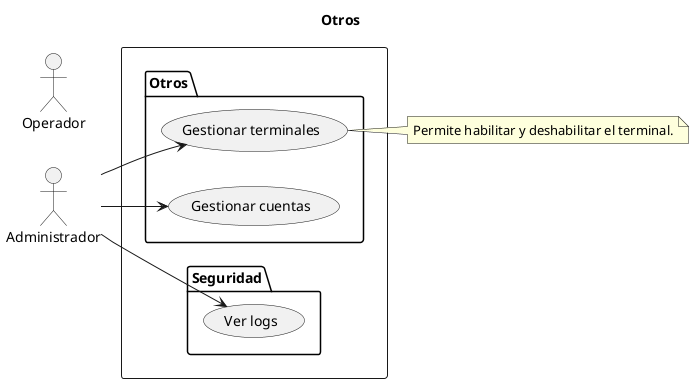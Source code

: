 @startuml otros

title
Otros
end title
scale 1

left to right direction

"Administrador" as Administrador
"Operador" as Operador

rectangle {

    package "Otros" {
        "Gestionar terminales" as (gestionar-terminales)
        "Gestionar cuentas" as (gestionar-cuentas)
    }

    package "Seguridad" {
        "Ver logs" as (ver-logs)
    }
}

note right of (gestionar-terminales)
    Permite habilitar y deshabilitar el terminal.
end note

Administrador --> (gestionar-terminales)
Administrador --> (gestionar-cuentas)
Administrador --> (ver-logs)

@enduml